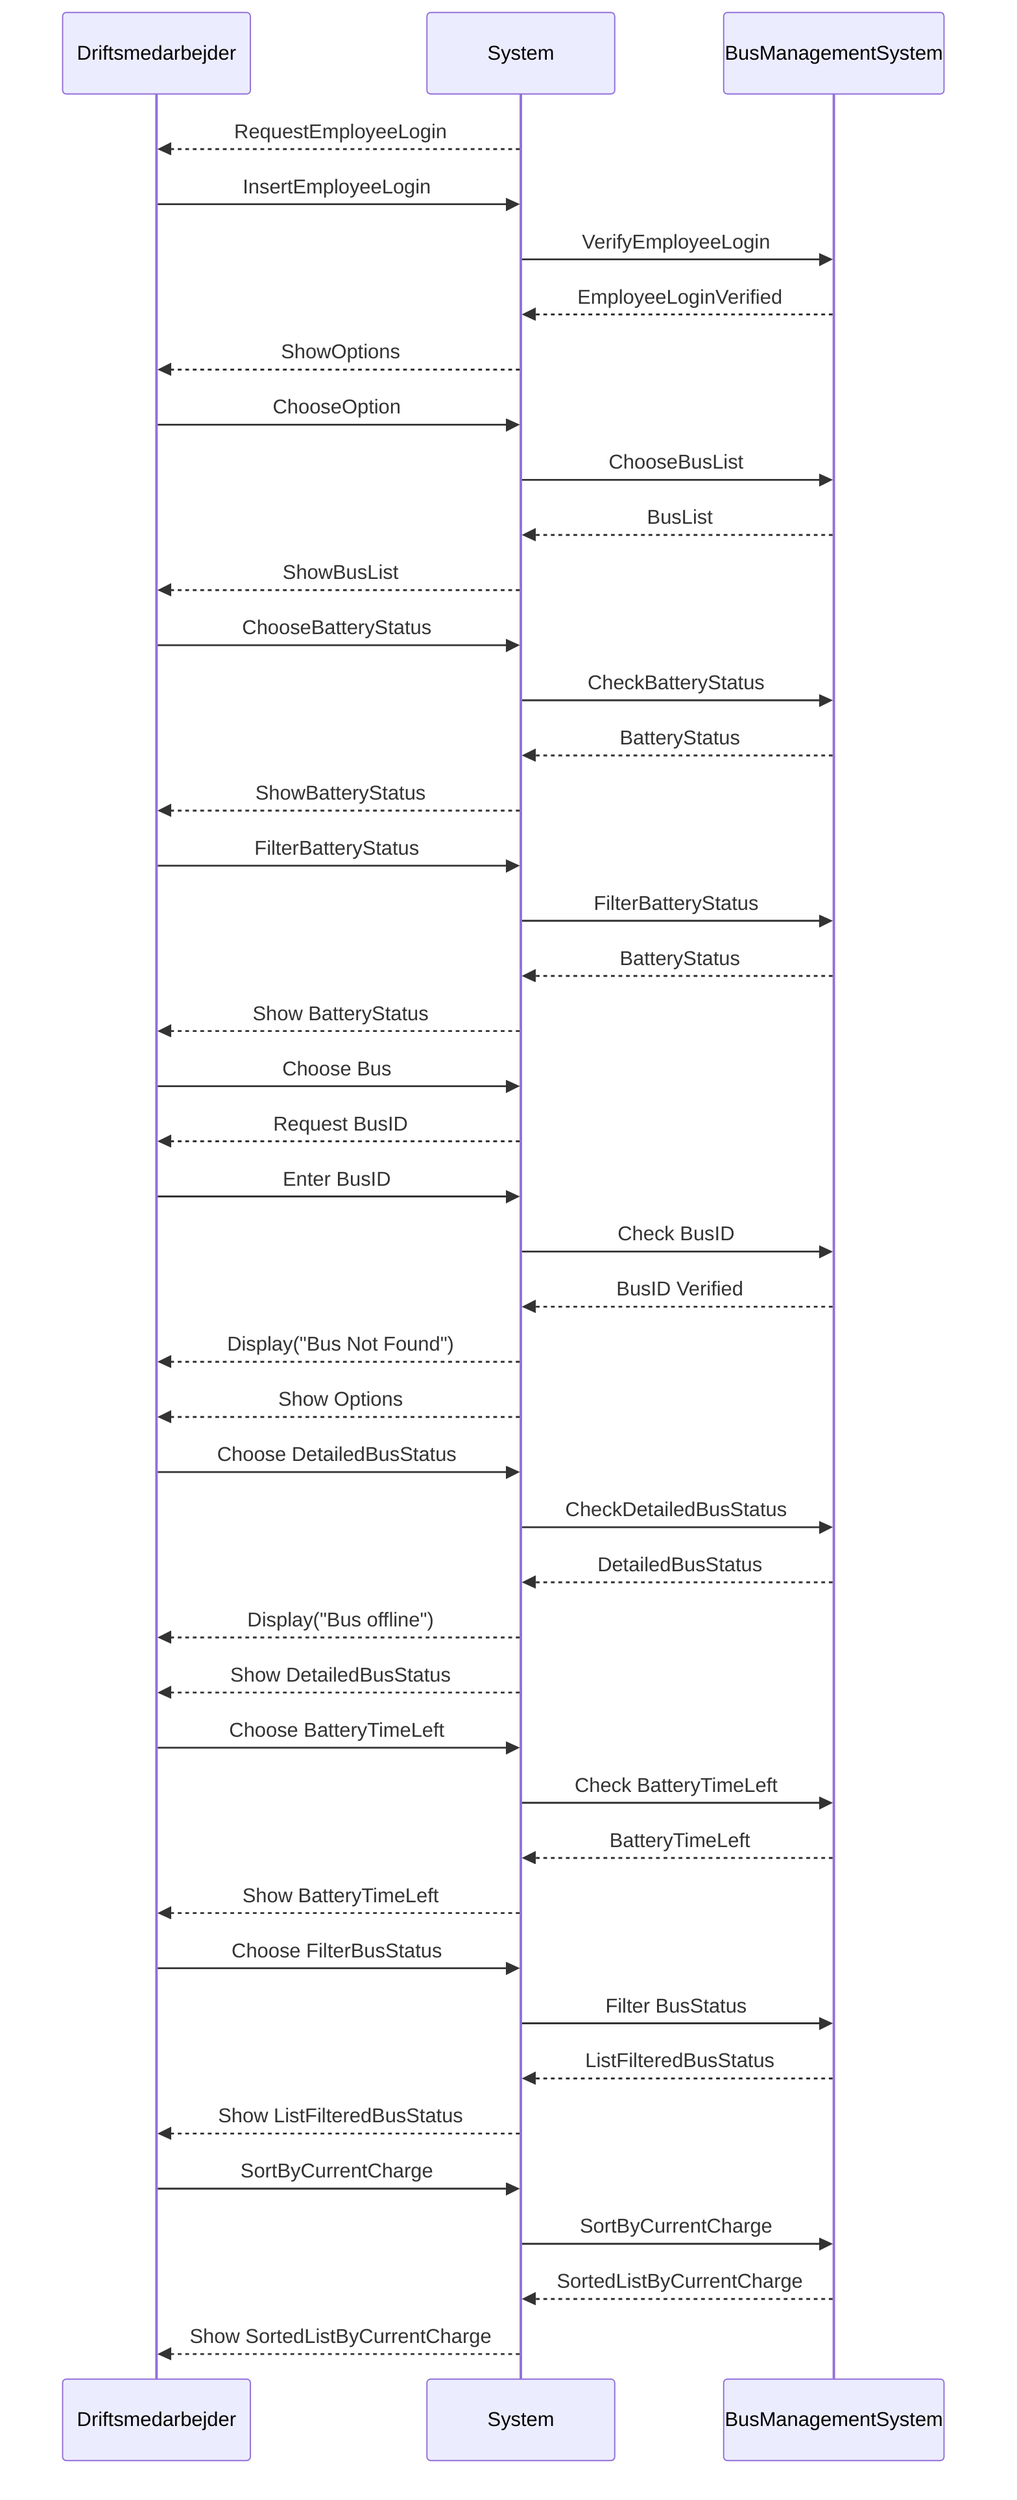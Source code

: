 sequenceDiagram
	participant Driftsmedarbejder
	participant System
	participant BusManagementSystem

	System-->>Driftsmedarbejder: RequestEmployeeLogin
	Driftsmedarbejder->>System: InsertEmployeeLogin

	System->>BusManagementSystem: VerifyEmployeeLogin
	BusManagementSystem-->>System: EmployeeLoginVerified

	System-->>Driftsmedarbejder: ShowOptions
	Driftsmedarbejder->>System: ChooseOption

	System->>BusManagementSystem: ChooseBusList
	BusManagementSystem-->>System: BusList
	System-->>Driftsmedarbejder: ShowBusList

	Driftsmedarbejder->>System: ChooseBatteryStatus
	System->>BusManagementSystem: CheckBatteryStatus
	BusManagementSystem-->>System: BatteryStatus
	System-->>Driftsmedarbejder: ShowBatteryStatus

	Driftsmedarbejder->>System: FilterBatteryStatus
	System->>BusManagementSystem: FilterBatteryStatus
	BusManagementSystem-->>System: BatteryStatus
	System-->>Driftsmedarbejder: Show BatteryStatus

	Driftsmedarbejder->>System: Choose Bus
	System-->>Driftsmedarbejder: Request BusID
	Driftsmedarbejder->>System: Enter BusID
	System->>BusManagementSystem: Check BusID
	BusManagementSystem-->>System: BusID Verified
	System-->>Driftsmedarbejder: Display("Bus Not Found")
	System-->>Driftsmedarbejder: Show Options
	Driftsmedarbejder->>System: Choose DetailedBusStatus
	System->>BusManagementSystem: CheckDetailedBusStatus
	BusManagementSystem-->>System: DetailedBusStatus
	System-->>Driftsmedarbejder: Display("Bus offline")
	System-->>Driftsmedarbejder: Show DetailedBusStatus
	
	Driftsmedarbejder->>System: Choose BatteryTimeLeft
	System->>BusManagementSystem: Check BatteryTimeLeft
	BusManagementSystem-->>System: BatteryTimeLeft
	System-->>Driftsmedarbejder: Show BatteryTimeLeft

	Driftsmedarbejder->>System: Choose FilterBusStatus
	System->>BusManagementSystem: Filter BusStatus
	BusManagementSystem-->>System: ListFilteredBusStatus
	System-->>Driftsmedarbejder: Show ListFilteredBusStatus

	Driftsmedarbejder->>System: SortByCurrentCharge
	System->>BusManagementSystem: SortByCurrentCharge
	BusManagementSystem-->>System: SortedListByCurrentCharge
	System-->>Driftsmedarbejder: Show SortedListByCurrentCharge